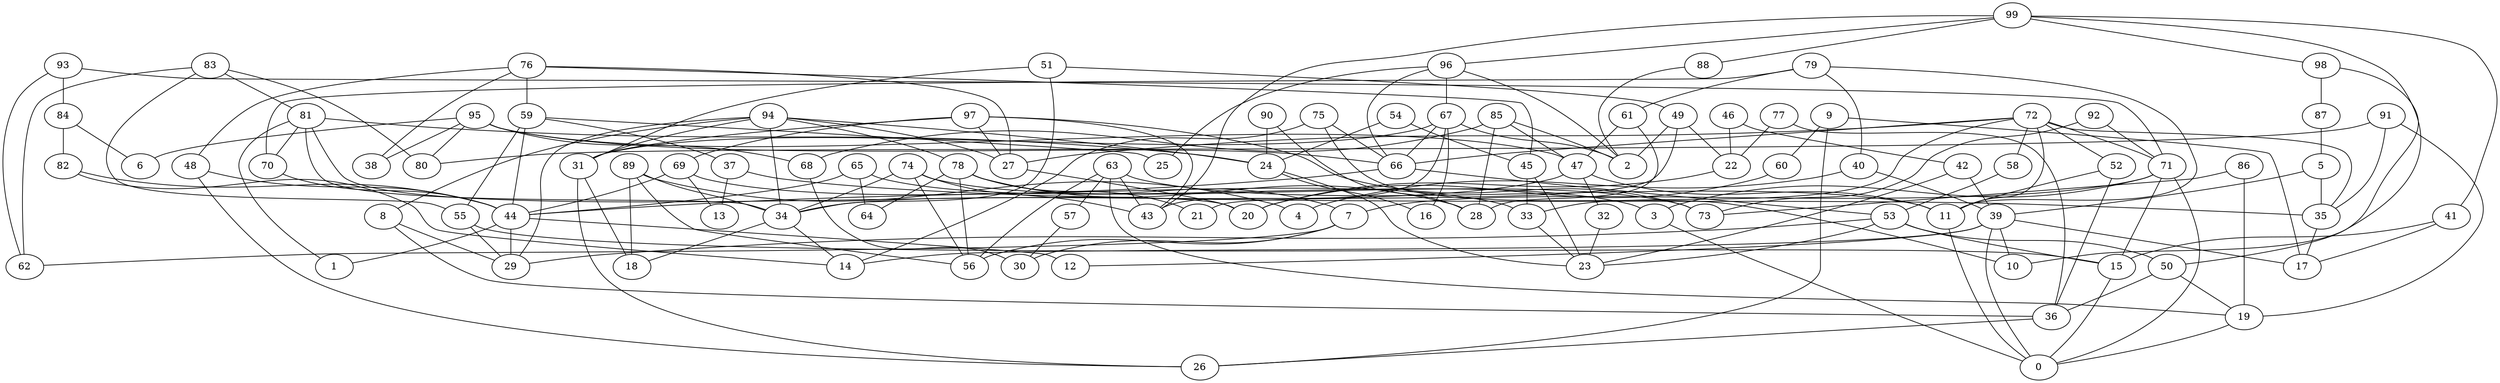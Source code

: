 digraph GG_graph {

subgraph G_graph {
edge [color = black]
"91" -> "35" [dir = none]
"91" -> "19" [dir = none]
"91" -> "80" [dir = none]
"89" -> "34" [dir = none]
"89" -> "56" [dir = none]
"89" -> "18" [dir = none]
"89" -> "4" [dir = none]
"34" -> "14" [dir = none]
"34" -> "18" [dir = none]
"15" -> "0" [dir = none]
"93" -> "62" [dir = none]
"93" -> "71" [dir = none]
"93" -> "84" [dir = none]
"92" -> "73" [dir = none]
"92" -> "71" [dir = none]
"83" -> "80" [dir = none]
"83" -> "81" [dir = none]
"83" -> "62" [dir = none]
"83" -> "55" [dir = none]
"63" -> "56" [dir = none]
"63" -> "57" [dir = none]
"63" -> "43" [dir = none]
"63" -> "19" [dir = none]
"63" -> "11" [dir = none]
"69" -> "44" [dir = none]
"69" -> "33" [dir = none]
"69" -> "13" [dir = none]
"95" -> "80" [dir = none]
"95" -> "38" [dir = none]
"95" -> "6" [dir = none]
"95" -> "68" [dir = none]
"95" -> "66" [dir = none]
"95" -> "47" [dir = none]
"19" -> "0" [dir = none]
"81" -> "24" [dir = none]
"81" -> "34" [dir = none]
"81" -> "20" [dir = none]
"81" -> "1" [dir = none]
"81" -> "70" [dir = none]
"75" -> "14" [dir = none]
"75" -> "66" [dir = none]
"75" -> "10" [dir = none]
"48" -> "26" [dir = none]
"48" -> "44" [dir = none]
"71" -> "7" [dir = none]
"71" -> "15" [dir = none]
"71" -> "0" [dir = none]
"71" -> "3" [dir = none]
"33" -> "23" [dir = none]
"70" -> "44" [dir = none]
"66" -> "44" [dir = none]
"66" -> "53" [dir = none]
"8" -> "36" [dir = none]
"8" -> "29" [dir = none]
"35" -> "17" [dir = none]
"97" -> "73" [dir = none]
"97" -> "69" [dir = none]
"97" -> "27" [dir = none]
"97" -> "31" [dir = none]
"97" -> "43" [dir = none]
"84" -> "82" [dir = none]
"84" -> "6" [dir = none]
"58" -> "53" [dir = none]
"87" -> "5" [dir = none]
"77" -> "22" [dir = none]
"77" -> "36" [dir = none]
"39" -> "14" [dir = none]
"39" -> "0" [dir = none]
"39" -> "10" [dir = none]
"39" -> "12" [dir = none]
"39" -> "17" [dir = none]
"90" -> "24" [dir = none]
"90" -> "28" [dir = none]
"11" -> "0" [dir = none]
"88" -> "2" [dir = none]
"74" -> "43" [dir = none]
"74" -> "34" [dir = none]
"74" -> "73" [dir = none]
"74" -> "56" [dir = none]
"31" -> "18" [dir = none]
"31" -> "26" [dir = none]
"57" -> "30" [dir = none]
"45" -> "33" [dir = none]
"45" -> "23" [dir = none]
"53" -> "50" [dir = none]
"53" -> "23" [dir = none]
"53" -> "15" [dir = none]
"53" -> "29" [dir = none]
"36" -> "26" [dir = none]
"78" -> "56" [dir = none]
"78" -> "28" [dir = none]
"78" -> "64" [dir = none]
"78" -> "7" [dir = none]
"78" -> "21" [dir = none]
"98" -> "87" [dir = none]
"98" -> "50" [dir = none]
"82" -> "44" [dir = none]
"82" -> "14" [dir = none]
"72" -> "58" [dir = none]
"72" -> "27" [dir = none]
"72" -> "11" [dir = none]
"72" -> "71" [dir = none]
"72" -> "52" [dir = none]
"72" -> "33" [dir = none]
"72" -> "66" [dir = none]
"72" -> "35" [dir = none]
"42" -> "23" [dir = none]
"42" -> "39" [dir = none]
"49" -> "22" [dir = none]
"49" -> "21" [dir = none]
"49" -> "2" [dir = none]
"67" -> "31" [dir = none]
"67" -> "43" [dir = none]
"67" -> "2" [dir = none]
"67" -> "66" [dir = none]
"67" -> "16" [dir = none]
"59" -> "25" [dir = none]
"59" -> "44" [dir = none]
"59" -> "55" [dir = none]
"59" -> "37" [dir = none]
"50" -> "36" [dir = none]
"50" -> "19" [dir = none]
"41" -> "17" [dir = none]
"41" -> "15" [dir = none]
"79" -> "61" [dir = none]
"79" -> "40" [dir = none]
"79" -> "70" [dir = none]
"79" -> "11" [dir = none]
"99" -> "10" [dir = none]
"99" -> "98" [dir = none]
"99" -> "43" [dir = none]
"99" -> "96" [dir = none]
"99" -> "88" [dir = none]
"99" -> "41" [dir = none]
"94" -> "29" [dir = none]
"94" -> "27" [dir = none]
"94" -> "31" [dir = none]
"94" -> "34" [dir = none]
"94" -> "8" [dir = none]
"94" -> "78" [dir = none]
"94" -> "24" [dir = none]
"9" -> "60" [dir = none]
"9" -> "26" [dir = none]
"9" -> "17" [dir = none]
"37" -> "13" [dir = none]
"37" -> "35" [dir = none]
"46" -> "22" [dir = none]
"46" -> "42" [dir = none]
"65" -> "64" [dir = none]
"65" -> "44" [dir = none]
"65" -> "3" [dir = none]
"7" -> "62" [dir = none]
"7" -> "30" [dir = none]
"7" -> "56" [dir = none]
"44" -> "12" [dir = none]
"44" -> "29" [dir = none]
"44" -> "1" [dir = none]
"27" -> "20" [dir = none]
"40" -> "4" [dir = none]
"40" -> "39" [dir = none]
"5" -> "35" [dir = none]
"5" -> "39" [dir = none]
"60" -> "20" [dir = none]
"86" -> "73" [dir = none]
"86" -> "19" [dir = none]
"51" -> "31" [dir = none]
"51" -> "34" [dir = none]
"51" -> "49" [dir = none]
"61" -> "28" [dir = none]
"61" -> "47" [dir = none]
"96" -> "66" [dir = none]
"96" -> "2" [dir = none]
"96" -> "67" [dir = none]
"96" -> "25" [dir = none]
"47" -> "11" [dir = none]
"47" -> "34" [dir = none]
"47" -> "32" [dir = none]
"32" -> "23" [dir = none]
"76" -> "59" [dir = none]
"76" -> "27" [dir = none]
"76" -> "48" [dir = none]
"76" -> "45" [dir = none]
"76" -> "38" [dir = none]
"3" -> "0" [dir = none]
"55" -> "15" [dir = none]
"55" -> "29" [dir = none]
"52" -> "11" [dir = none]
"52" -> "36" [dir = none]
"85" -> "47" [dir = none]
"85" -> "28" [dir = none]
"85" -> "2" [dir = none]
"85" -> "68" [dir = none]
"22" -> "20" [dir = none]
"68" -> "30" [dir = none]
"24" -> "23" [dir = none]
"24" -> "16" [dir = none]
"54" -> "45" [dir = none]
"54" -> "24" [dir = none]
}

}
